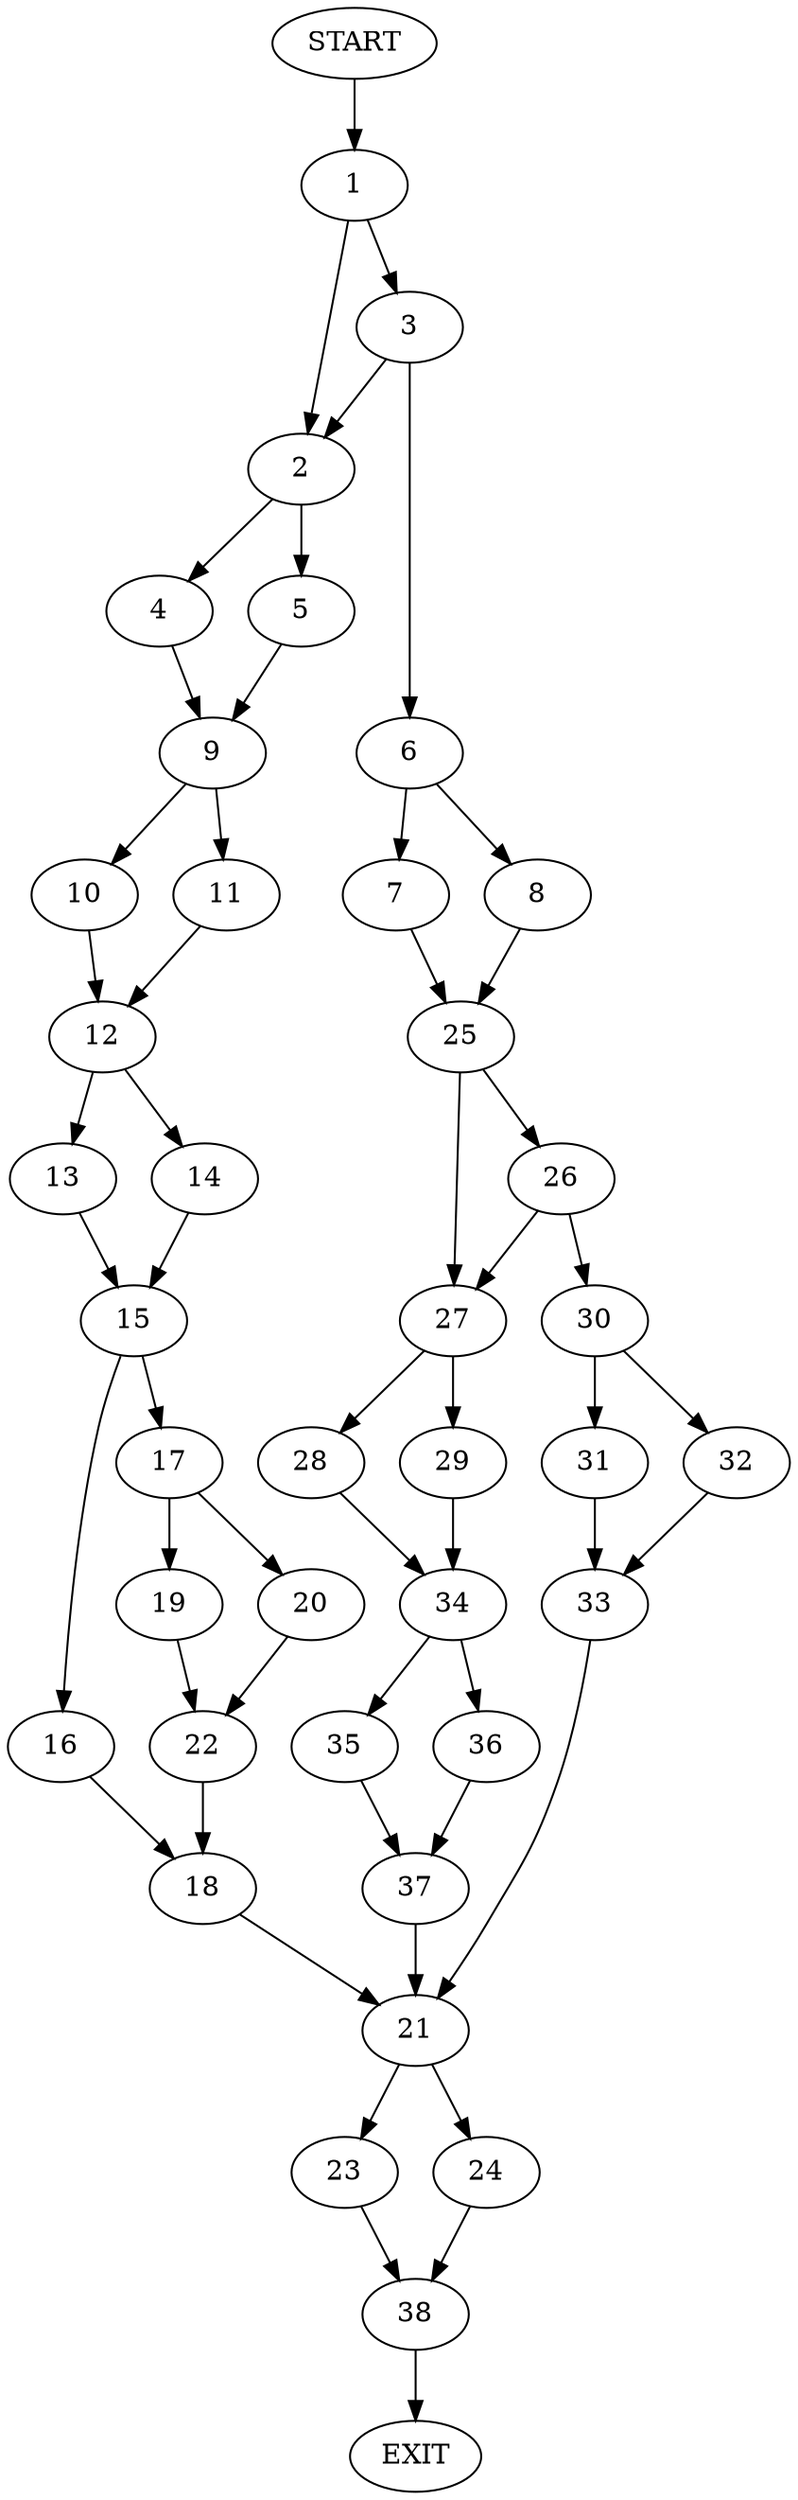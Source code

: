 digraph {
0 [label="START"]
39 [label="EXIT"]
0 -> 1
1 -> 2
1 -> 3
2 -> 4
2 -> 5
3 -> 6
3 -> 2
6 -> 7
6 -> 8
5 -> 9
4 -> 9
9 -> 10
9 -> 11
10 -> 12
11 -> 12
12 -> 13
12 -> 14
14 -> 15
13 -> 15
15 -> 16
15 -> 17
16 -> 18
17 -> 19
17 -> 20
18 -> 21
20 -> 22
19 -> 22
22 -> 18
21 -> 23
21 -> 24
7 -> 25
8 -> 25
25 -> 26
25 -> 27
27 -> 28
27 -> 29
26 -> 30
26 -> 27
30 -> 31
30 -> 32
31 -> 33
32 -> 33
33 -> 21
29 -> 34
28 -> 34
34 -> 35
34 -> 36
36 -> 37
35 -> 37
37 -> 21
24 -> 38
23 -> 38
38 -> 39
}

